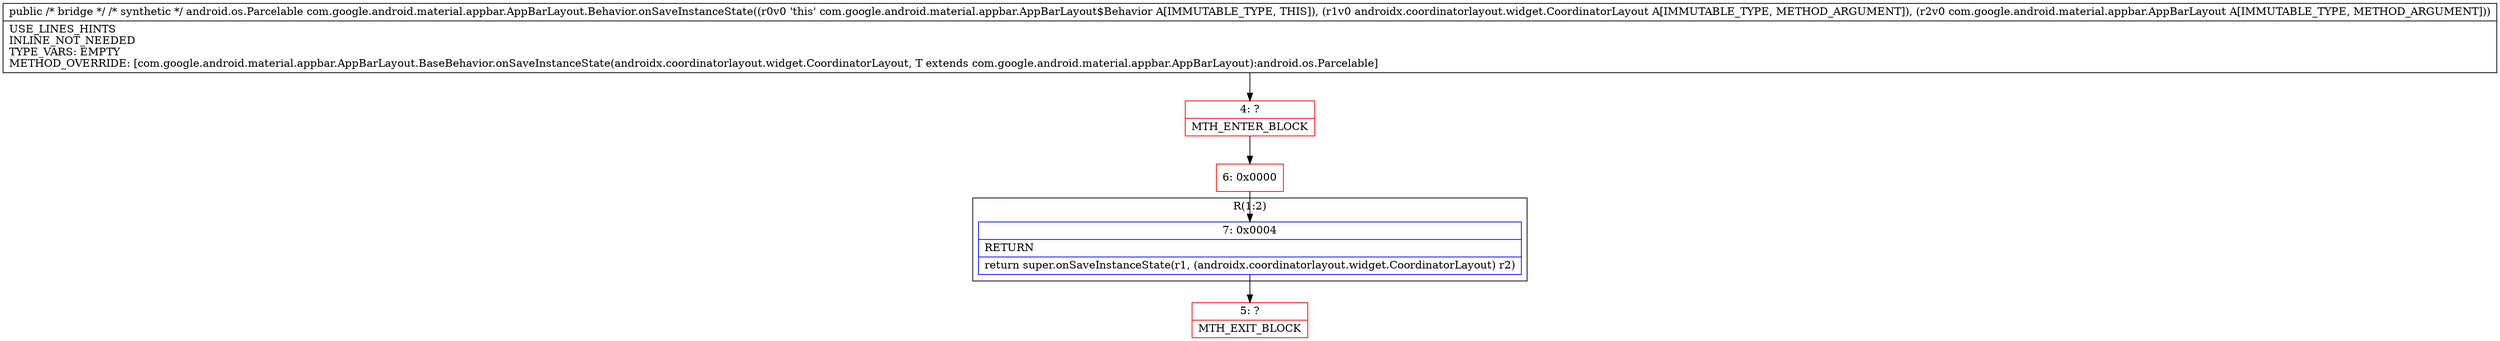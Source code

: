 digraph "CFG forcom.google.android.material.appbar.AppBarLayout.Behavior.onSaveInstanceState(Landroidx\/coordinatorlayout\/widget\/CoordinatorLayout;Lcom\/google\/android\/material\/appbar\/AppBarLayout;)Landroid\/os\/Parcelable;" {
subgraph cluster_Region_1942667362 {
label = "R(1:2)";
node [shape=record,color=blue];
Node_7 [shape=record,label="{7\:\ 0x0004|RETURN\l|return super.onSaveInstanceState(r1, (androidx.coordinatorlayout.widget.CoordinatorLayout) r2)\l}"];
}
Node_4 [shape=record,color=red,label="{4\:\ ?|MTH_ENTER_BLOCK\l}"];
Node_6 [shape=record,color=red,label="{6\:\ 0x0000}"];
Node_5 [shape=record,color=red,label="{5\:\ ?|MTH_EXIT_BLOCK\l}"];
MethodNode[shape=record,label="{public \/* bridge *\/ \/* synthetic *\/ android.os.Parcelable com.google.android.material.appbar.AppBarLayout.Behavior.onSaveInstanceState((r0v0 'this' com.google.android.material.appbar.AppBarLayout$Behavior A[IMMUTABLE_TYPE, THIS]), (r1v0 androidx.coordinatorlayout.widget.CoordinatorLayout A[IMMUTABLE_TYPE, METHOD_ARGUMENT]), (r2v0 com.google.android.material.appbar.AppBarLayout A[IMMUTABLE_TYPE, METHOD_ARGUMENT]))  | USE_LINES_HINTS\lINLINE_NOT_NEEDED\lTYPE_VARS: EMPTY\lMETHOD_OVERRIDE: [com.google.android.material.appbar.AppBarLayout.BaseBehavior.onSaveInstanceState(androidx.coordinatorlayout.widget.CoordinatorLayout, T extends com.google.android.material.appbar.AppBarLayout):android.os.Parcelable]\l}"];
MethodNode -> Node_4;Node_7 -> Node_5;
Node_4 -> Node_6;
Node_6 -> Node_7;
}

